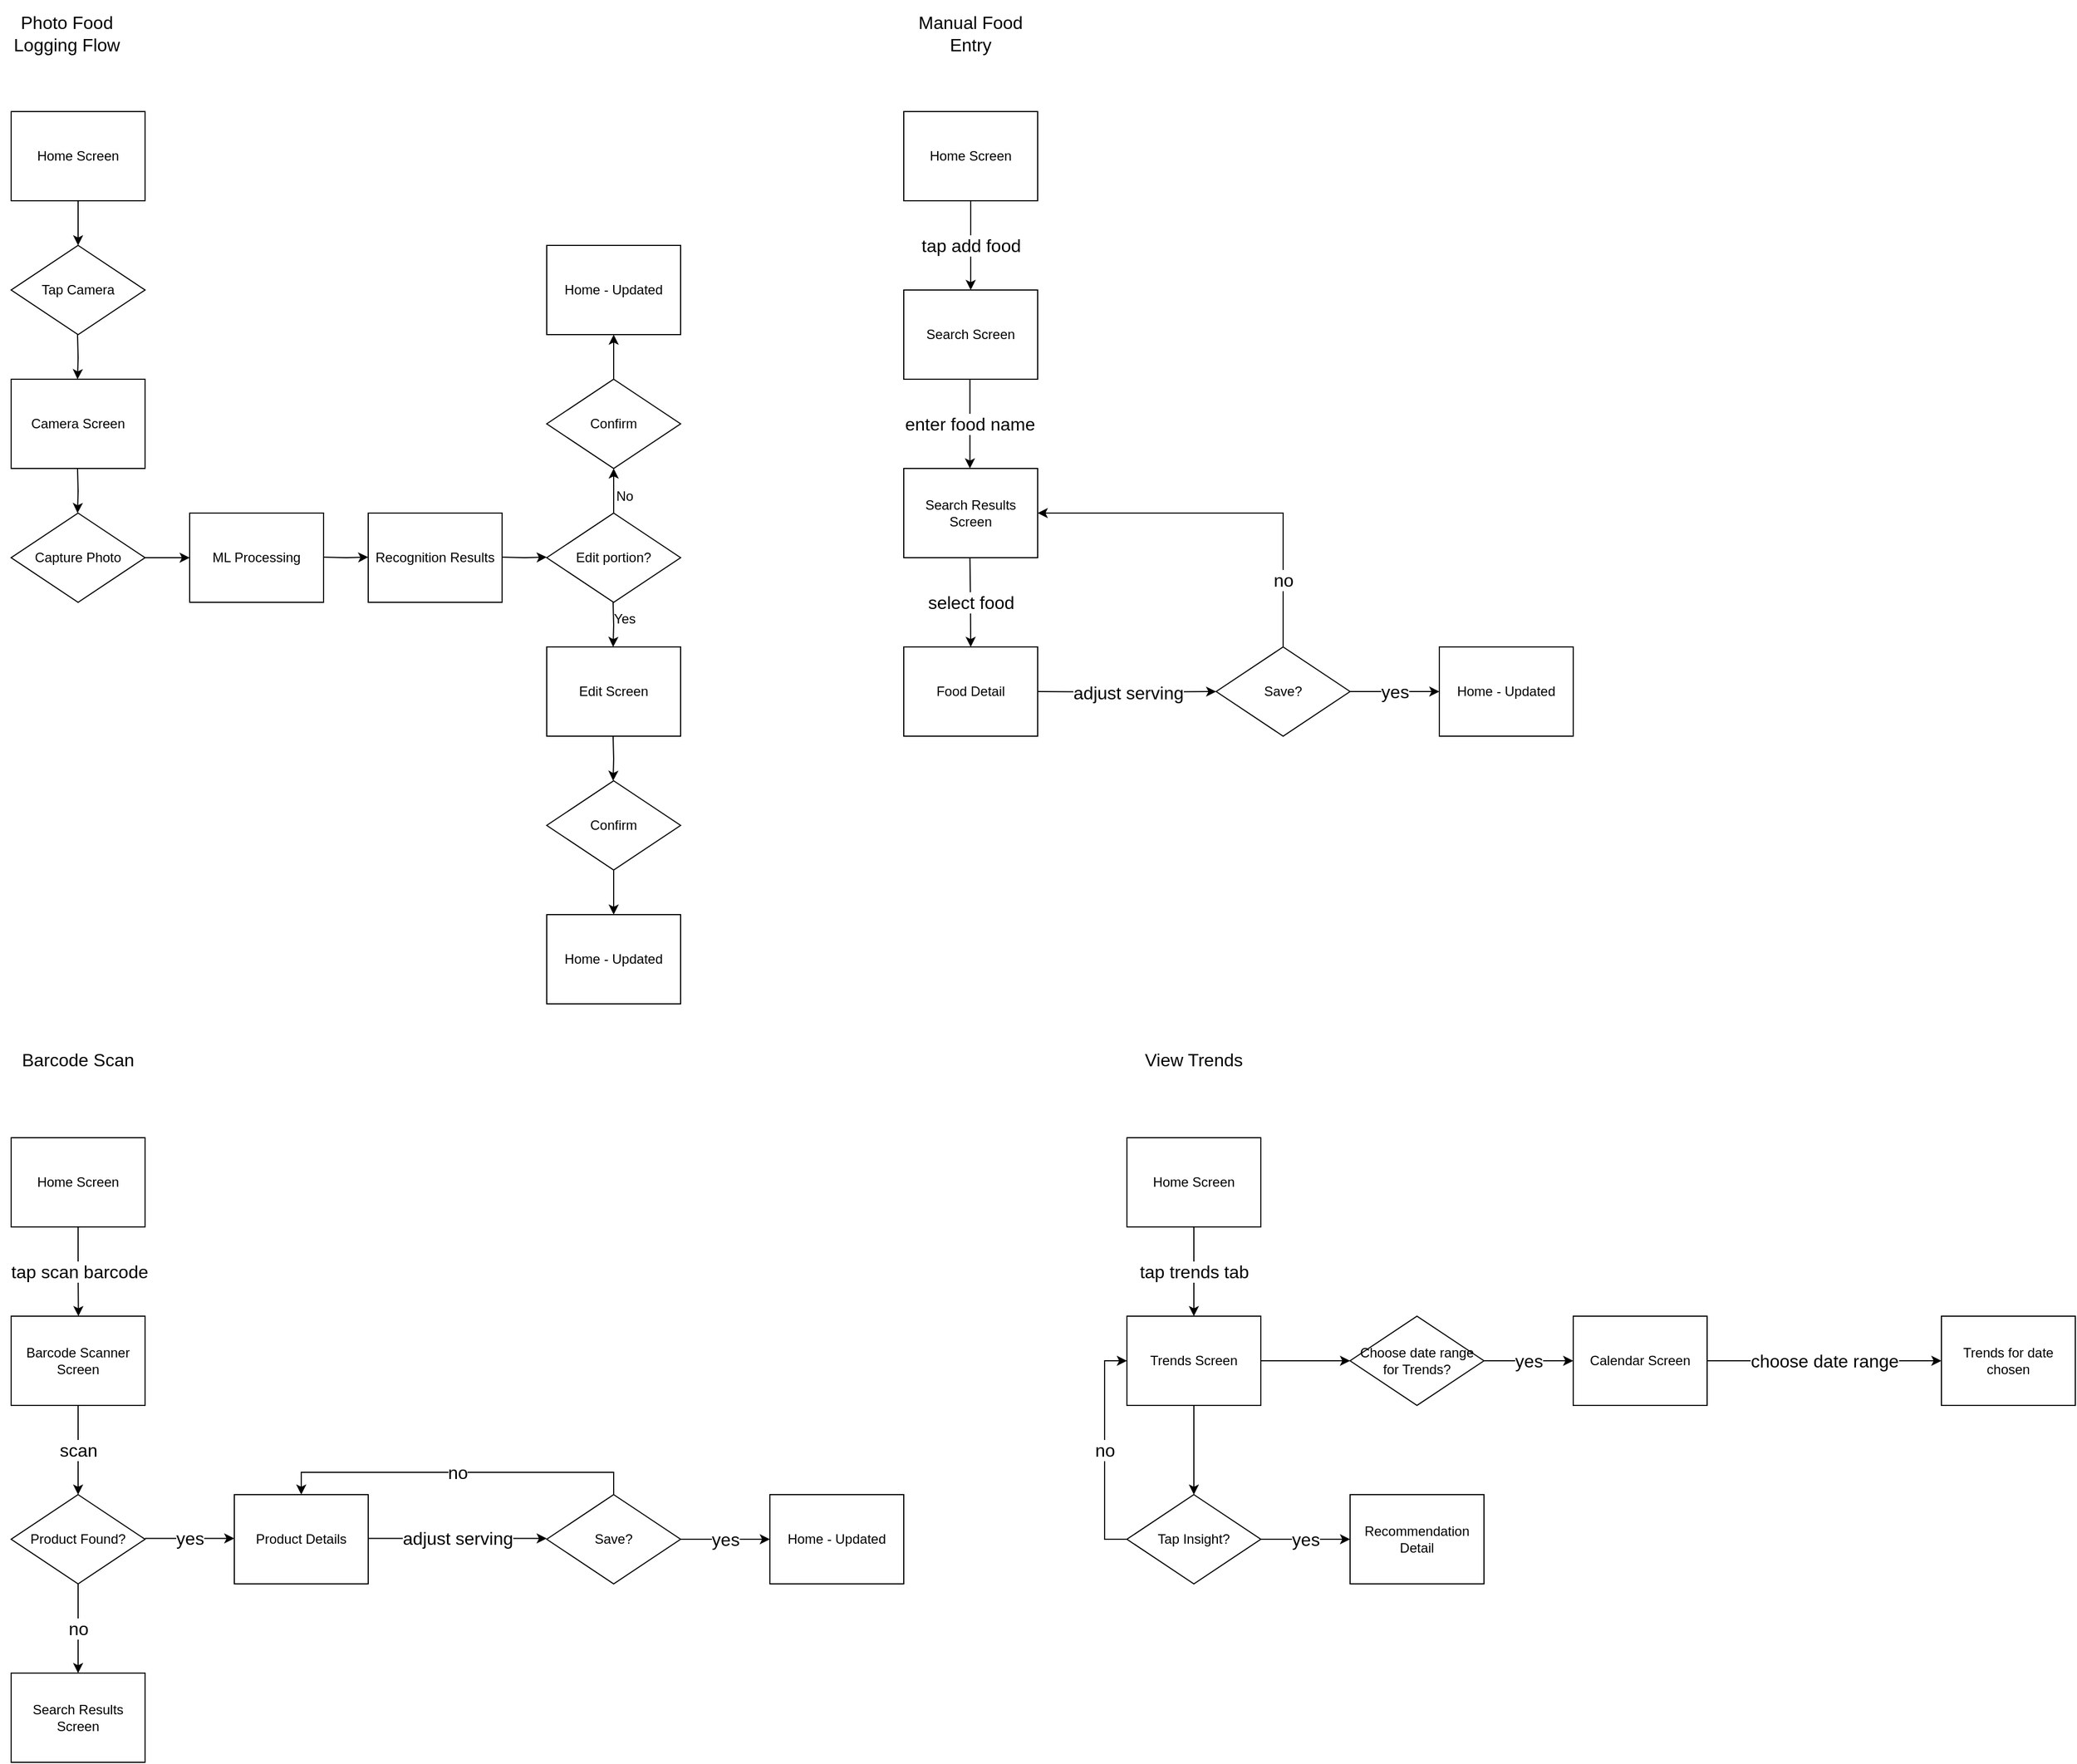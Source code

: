 <mxfile version="28.2.5">
  <diagram name="Page-1" id="edf60f1a-56cd-e834-aa8a-f176f3a09ee4">
    <mxGraphModel dx="1977" dy="2168" grid="1" gridSize="10" guides="1" tooltips="1" connect="1" arrows="1" fold="1" page="1" pageScale="1" pageWidth="1100" pageHeight="850" background="none" math="0" shadow="0">
      <root>
        <mxCell id="0" />
        <mxCell id="1" parent="0" />
        <mxCell id="UQSMR9rfrxmfWVXOI2dR-1" style="edgeStyle=orthogonalEdgeStyle;rounded=0;orthogonalLoop=1;jettySize=auto;html=1;exitX=0.5;exitY=1;exitDx=0;exitDy=0;" edge="1" parent="1" source="0BhQRku9kcQ7Qq6cpFIh-1">
          <mxGeometry relative="1" as="geometry">
            <mxPoint x="140" y="-630" as="sourcePoint" />
            <mxPoint x="140" y="-600" as="targetPoint" />
          </mxGeometry>
        </mxCell>
        <mxCell id="0BhQRku9kcQ7Qq6cpFIh-1" value="Home Screen" style="rounded=0;whiteSpace=wrap;html=1;" parent="1" vertex="1">
          <mxGeometry x="80" y="-720" width="120" height="80" as="geometry" />
        </mxCell>
        <mxCell id="0BhQRku9kcQ7Qq6cpFIh-2" value="Tap Camera" style="rhombus;whiteSpace=wrap;html=1;" parent="1" vertex="1">
          <mxGeometry x="80" y="-600" width="120" height="80" as="geometry" />
        </mxCell>
        <mxCell id="0BhQRku9kcQ7Qq6cpFIh-3" value="&lt;font style=&quot;font-size: 16px;&quot;&gt;Photo Food Logging Flow&lt;/font&gt;" style="text;html=1;align=center;verticalAlign=middle;whiteSpace=wrap;rounded=0;" parent="1" vertex="1">
          <mxGeometry x="70" y="-820" width="120" height="60" as="geometry" />
        </mxCell>
        <mxCell id="UQSMR9rfrxmfWVXOI2dR-3" value="Camera Screen" style="rounded=0;whiteSpace=wrap;html=1;" vertex="1" parent="1">
          <mxGeometry x="80" y="-480" width="120" height="80" as="geometry" />
        </mxCell>
        <mxCell id="UQSMR9rfrxmfWVXOI2dR-4" style="edgeStyle=orthogonalEdgeStyle;rounded=0;orthogonalLoop=1;jettySize=auto;html=1;exitX=0.5;exitY=1;exitDx=0;exitDy=0;" edge="1" parent="1">
          <mxGeometry relative="1" as="geometry">
            <mxPoint x="139.5" y="-520" as="sourcePoint" />
            <mxPoint x="139.5" y="-480" as="targetPoint" />
          </mxGeometry>
        </mxCell>
        <mxCell id="UQSMR9rfrxmfWVXOI2dR-10" style="edgeStyle=orthogonalEdgeStyle;rounded=0;orthogonalLoop=1;jettySize=auto;html=1;exitX=1;exitY=0.5;exitDx=0;exitDy=0;entryX=0;entryY=0.5;entryDx=0;entryDy=0;" edge="1" parent="1" source="UQSMR9rfrxmfWVXOI2dR-5" target="UQSMR9rfrxmfWVXOI2dR-7">
          <mxGeometry relative="1" as="geometry" />
        </mxCell>
        <mxCell id="UQSMR9rfrxmfWVXOI2dR-5" value="Capture Photo" style="rhombus;whiteSpace=wrap;html=1;" vertex="1" parent="1">
          <mxGeometry x="80" y="-360" width="120" height="80" as="geometry" />
        </mxCell>
        <mxCell id="UQSMR9rfrxmfWVXOI2dR-6" style="edgeStyle=orthogonalEdgeStyle;rounded=0;orthogonalLoop=1;jettySize=auto;html=1;exitX=0.5;exitY=1;exitDx=0;exitDy=0;" edge="1" parent="1">
          <mxGeometry relative="1" as="geometry">
            <mxPoint x="139.5" y="-400" as="sourcePoint" />
            <mxPoint x="139.5" y="-360" as="targetPoint" />
          </mxGeometry>
        </mxCell>
        <mxCell id="UQSMR9rfrxmfWVXOI2dR-7" value="ML Processing" style="rounded=0;whiteSpace=wrap;html=1;" vertex="1" parent="1">
          <mxGeometry x="240" y="-360" width="120" height="80" as="geometry" />
        </mxCell>
        <mxCell id="UQSMR9rfrxmfWVXOI2dR-11" value="Recognition Results" style="rounded=0;whiteSpace=wrap;html=1;" vertex="1" parent="1">
          <mxGeometry x="400" y="-360" width="120" height="80" as="geometry" />
        </mxCell>
        <mxCell id="UQSMR9rfrxmfWVXOI2dR-18" style="edgeStyle=orthogonalEdgeStyle;rounded=0;orthogonalLoop=1;jettySize=auto;html=1;exitX=0.5;exitY=0;exitDx=0;exitDy=0;entryX=0.5;entryY=1;entryDx=0;entryDy=0;" edge="1" parent="1" source="UQSMR9rfrxmfWVXOI2dR-12" target="UQSMR9rfrxmfWVXOI2dR-17">
          <mxGeometry relative="1" as="geometry" />
        </mxCell>
        <mxCell id="UQSMR9rfrxmfWVXOI2dR-12" value="Edit portion?" style="rhombus;whiteSpace=wrap;html=1;" vertex="1" parent="1">
          <mxGeometry x="560" y="-360" width="120" height="80" as="geometry" />
        </mxCell>
        <mxCell id="UQSMR9rfrxmfWVXOI2dR-13" style="edgeStyle=orthogonalEdgeStyle;rounded=0;orthogonalLoop=1;jettySize=auto;html=1;exitX=1;exitY=0.5;exitDx=0;exitDy=0;entryX=0;entryY=0.5;entryDx=0;entryDy=0;" edge="1" parent="1">
          <mxGeometry relative="1" as="geometry">
            <mxPoint x="360" y="-320.5" as="sourcePoint" />
            <mxPoint x="400" y="-320.5" as="targetPoint" />
          </mxGeometry>
        </mxCell>
        <mxCell id="UQSMR9rfrxmfWVXOI2dR-16" style="edgeStyle=orthogonalEdgeStyle;rounded=0;orthogonalLoop=1;jettySize=auto;html=1;exitX=1;exitY=0.5;exitDx=0;exitDy=0;entryX=0;entryY=0.5;entryDx=0;entryDy=0;" edge="1" parent="1">
          <mxGeometry relative="1" as="geometry">
            <mxPoint x="520" y="-320.5" as="sourcePoint" />
            <mxPoint x="560" y="-320.5" as="targetPoint" />
          </mxGeometry>
        </mxCell>
        <mxCell id="UQSMR9rfrxmfWVXOI2dR-21" style="edgeStyle=orthogonalEdgeStyle;rounded=0;orthogonalLoop=1;jettySize=auto;html=1;exitX=0.5;exitY=0;exitDx=0;exitDy=0;entryX=0.5;entryY=1;entryDx=0;entryDy=0;" edge="1" parent="1" source="UQSMR9rfrxmfWVXOI2dR-17" target="UQSMR9rfrxmfWVXOI2dR-20">
          <mxGeometry relative="1" as="geometry" />
        </mxCell>
        <mxCell id="UQSMR9rfrxmfWVXOI2dR-17" value="Confirm" style="rhombus;whiteSpace=wrap;html=1;" vertex="1" parent="1">
          <mxGeometry x="560" y="-480" width="120" height="80" as="geometry" />
        </mxCell>
        <mxCell id="UQSMR9rfrxmfWVXOI2dR-19" value="No" style="text;strokeColor=none;align=center;fillColor=none;html=1;verticalAlign=middle;whiteSpace=wrap;rounded=0;" vertex="1" parent="1">
          <mxGeometry x="600" y="-390" width="60" height="30" as="geometry" />
        </mxCell>
        <mxCell id="UQSMR9rfrxmfWVXOI2dR-20" value="Home - Updated" style="rounded=0;whiteSpace=wrap;html=1;" vertex="1" parent="1">
          <mxGeometry x="560" y="-600" width="120" height="80" as="geometry" />
        </mxCell>
        <mxCell id="UQSMR9rfrxmfWVXOI2dR-22" value="Edit Screen" style="rounded=0;whiteSpace=wrap;html=1;" vertex="1" parent="1">
          <mxGeometry x="560" y="-240" width="120" height="80" as="geometry" />
        </mxCell>
        <mxCell id="UQSMR9rfrxmfWVXOI2dR-29" style="edgeStyle=orthogonalEdgeStyle;rounded=0;orthogonalLoop=1;jettySize=auto;html=1;exitX=0.5;exitY=1;exitDx=0;exitDy=0;entryX=0.5;entryY=0;entryDx=0;entryDy=0;" edge="1" source="UQSMR9rfrxmfWVXOI2dR-30" target="UQSMR9rfrxmfWVXOI2dR-31" parent="1">
          <mxGeometry relative="1" as="geometry" />
        </mxCell>
        <mxCell id="UQSMR9rfrxmfWVXOI2dR-30" value="Confirm" style="rhombus;whiteSpace=wrap;html=1;" vertex="1" parent="1">
          <mxGeometry x="560" y="-120" width="120" height="80" as="geometry" />
        </mxCell>
        <mxCell id="UQSMR9rfrxmfWVXOI2dR-31" value="Home - Updated" style="rounded=0;whiteSpace=wrap;html=1;" vertex="1" parent="1">
          <mxGeometry x="560" width="120" height="80" as="geometry" />
        </mxCell>
        <mxCell id="UQSMR9rfrxmfWVXOI2dR-32" style="edgeStyle=orthogonalEdgeStyle;rounded=0;orthogonalLoop=1;jettySize=auto;html=1;exitX=0.5;exitY=1;exitDx=0;exitDy=0;entryX=0.5;entryY=0;entryDx=0;entryDy=0;" edge="1" parent="1">
          <mxGeometry relative="1" as="geometry">
            <mxPoint x="619.5" y="-160" as="sourcePoint" />
            <mxPoint x="619.5" y="-120" as="targetPoint" />
          </mxGeometry>
        </mxCell>
        <mxCell id="UQSMR9rfrxmfWVXOI2dR-33" style="edgeStyle=orthogonalEdgeStyle;rounded=0;orthogonalLoop=1;jettySize=auto;html=1;exitX=0.5;exitY=1;exitDx=0;exitDy=0;entryX=0.5;entryY=0;entryDx=0;entryDy=0;" edge="1" parent="1">
          <mxGeometry relative="1" as="geometry">
            <mxPoint x="619.5" y="-280" as="sourcePoint" />
            <mxPoint x="619.5" y="-240" as="targetPoint" />
          </mxGeometry>
        </mxCell>
        <mxCell id="UQSMR9rfrxmfWVXOI2dR-34" value="Yes" style="text;strokeColor=none;align=center;fillColor=none;html=1;verticalAlign=middle;whiteSpace=wrap;rounded=0;" vertex="1" parent="1">
          <mxGeometry x="600" y="-280" width="60" height="30" as="geometry" />
        </mxCell>
        <mxCell id="UQSMR9rfrxmfWVXOI2dR-35" value="&lt;font style=&quot;font-size: 16px;&quot;&gt;tap add food&lt;/font&gt;" style="edgeStyle=orthogonalEdgeStyle;rounded=0;orthogonalLoop=1;jettySize=auto;html=1;exitX=0.5;exitY=1;exitDx=0;exitDy=0;entryX=0.5;entryY=0;entryDx=0;entryDy=0;" edge="1" source="UQSMR9rfrxmfWVXOI2dR-36" parent="1" target="UQSMR9rfrxmfWVXOI2dR-38">
          <mxGeometry relative="1" as="geometry">
            <mxPoint x="940" y="-630" as="sourcePoint" />
            <mxPoint x="940" y="-600" as="targetPoint" />
          </mxGeometry>
        </mxCell>
        <mxCell id="UQSMR9rfrxmfWVXOI2dR-36" value="Home Screen" style="rounded=0;whiteSpace=wrap;html=1;" vertex="1" parent="1">
          <mxGeometry x="880" y="-720" width="120" height="80" as="geometry" />
        </mxCell>
        <mxCell id="UQSMR9rfrxmfWVXOI2dR-38" value="Search Screen" style="rounded=0;whiteSpace=wrap;html=1;" vertex="1" parent="1">
          <mxGeometry x="880" y="-560" width="120" height="80" as="geometry" />
        </mxCell>
        <mxCell id="UQSMR9rfrxmfWVXOI2dR-43" value="Search Results Screen" style="rounded=0;whiteSpace=wrap;html=1;" vertex="1" parent="1">
          <mxGeometry x="880" y="-400" width="120" height="80" as="geometry" />
        </mxCell>
        <mxCell id="UQSMR9rfrxmfWVXOI2dR-44" value="Food Detail" style="rounded=0;whiteSpace=wrap;html=1;" vertex="1" parent="1">
          <mxGeometry x="880" y="-240" width="120" height="80" as="geometry" />
        </mxCell>
        <mxCell id="UQSMR9rfrxmfWVXOI2dR-48" value="&lt;font style=&quot;font-size: 16px;&quot;&gt;adjust serving&lt;/font&gt;" style="edgeStyle=orthogonalEdgeStyle;rounded=0;orthogonalLoop=1;jettySize=auto;html=1;entryX=0;entryY=0.5;entryDx=0;entryDy=0;" edge="1" parent="1" target="UQSMR9rfrxmfWVXOI2dR-66">
          <mxGeometry relative="1" as="geometry">
            <mxPoint x="1000" y="-200" as="sourcePoint" />
            <mxPoint x="1030" y="-200.64" as="targetPoint" />
          </mxGeometry>
        </mxCell>
        <mxCell id="UQSMR9rfrxmfWVXOI2dR-52" value="Home - Updated" style="rounded=0;whiteSpace=wrap;html=1;" vertex="1" parent="1">
          <mxGeometry x="1360" y="-240" width="120" height="80" as="geometry" />
        </mxCell>
        <mxCell id="UQSMR9rfrxmfWVXOI2dR-57" value="&lt;font style=&quot;font-size: 16px;&quot;&gt;select food&lt;/font&gt;" style="edgeStyle=orthogonalEdgeStyle;rounded=0;orthogonalLoop=1;jettySize=auto;html=1;exitX=0.5;exitY=1;exitDx=0;exitDy=0;entryX=0.5;entryY=0;entryDx=0;entryDy=0;" edge="1" parent="1" target="UQSMR9rfrxmfWVXOI2dR-44">
          <mxGeometry relative="1" as="geometry">
            <mxPoint x="939.29" y="-320" as="sourcePoint" />
            <mxPoint x="939.29" y="-280" as="targetPoint" />
          </mxGeometry>
        </mxCell>
        <mxCell id="UQSMR9rfrxmfWVXOI2dR-62" value="&lt;font style=&quot;font-size: 16px;&quot;&gt;enter food name&lt;/font&gt;" style="edgeStyle=orthogonalEdgeStyle;rounded=0;orthogonalLoop=1;jettySize=auto;html=1;exitX=0.5;exitY=1;exitDx=0;exitDy=0;entryX=0.5;entryY=0;entryDx=0;entryDy=0;" edge="1" parent="1">
          <mxGeometry relative="1" as="geometry">
            <mxPoint x="939.29" y="-480" as="sourcePoint" />
            <mxPoint x="939.29" y="-400" as="targetPoint" />
          </mxGeometry>
        </mxCell>
        <mxCell id="UQSMR9rfrxmfWVXOI2dR-68" value="&lt;font style=&quot;font-size: 16px;&quot;&gt;no&lt;/font&gt;" style="edgeStyle=orthogonalEdgeStyle;rounded=0;orthogonalLoop=1;jettySize=auto;html=1;exitX=0.5;exitY=0;exitDx=0;exitDy=0;entryX=1;entryY=0.5;entryDx=0;entryDy=0;" edge="1" parent="1" source="UQSMR9rfrxmfWVXOI2dR-66" target="UQSMR9rfrxmfWVXOI2dR-43">
          <mxGeometry x="-0.647" relative="1" as="geometry">
            <mxPoint as="offset" />
          </mxGeometry>
        </mxCell>
        <mxCell id="UQSMR9rfrxmfWVXOI2dR-70" value="&lt;font style=&quot;font-size: 16px;&quot;&gt;yes&lt;/font&gt;" style="edgeStyle=orthogonalEdgeStyle;rounded=0;orthogonalLoop=1;jettySize=auto;html=1;exitX=1;exitY=0.5;exitDx=0;exitDy=0;entryX=0;entryY=0.5;entryDx=0;entryDy=0;" edge="1" parent="1" source="UQSMR9rfrxmfWVXOI2dR-66" target="UQSMR9rfrxmfWVXOI2dR-52">
          <mxGeometry relative="1" as="geometry" />
        </mxCell>
        <mxCell id="UQSMR9rfrxmfWVXOI2dR-66" value="Save?" style="rhombus;whiteSpace=wrap;html=1;" vertex="1" parent="1">
          <mxGeometry x="1160" y="-240" width="120" height="80" as="geometry" />
        </mxCell>
        <mxCell id="UQSMR9rfrxmfWVXOI2dR-71" value="&lt;font style=&quot;font-size: 16px;&quot;&gt;Manual Food Entry&lt;/font&gt;" style="text;html=1;align=center;verticalAlign=middle;whiteSpace=wrap;rounded=0;" vertex="1" parent="1">
          <mxGeometry x="880" y="-820" width="120" height="60" as="geometry" />
        </mxCell>
        <mxCell id="UQSMR9rfrxmfWVXOI2dR-75" value="tap scan barcode" style="edgeStyle=orthogonalEdgeStyle;rounded=0;orthogonalLoop=1;jettySize=auto;html=1;exitX=0.5;exitY=1;exitDx=0;exitDy=0;fontSize=16;" edge="1" parent="1" source="UQSMR9rfrxmfWVXOI2dR-74">
          <mxGeometry relative="1" as="geometry">
            <mxPoint x="140.286" y="360" as="targetPoint" />
          </mxGeometry>
        </mxCell>
        <mxCell id="UQSMR9rfrxmfWVXOI2dR-74" value="Home Screen" style="rounded=0;whiteSpace=wrap;html=1;" vertex="1" parent="1">
          <mxGeometry x="80" y="200" width="120" height="80" as="geometry" />
        </mxCell>
        <mxCell id="UQSMR9rfrxmfWVXOI2dR-80" value="scan" style="edgeStyle=orthogonalEdgeStyle;rounded=0;orthogonalLoop=1;jettySize=auto;html=1;exitX=0.5;exitY=1;exitDx=0;exitDy=0;entryX=0.5;entryY=0;entryDx=0;entryDy=0;fontSize=16;" edge="1" parent="1" source="UQSMR9rfrxmfWVXOI2dR-76" target="UQSMR9rfrxmfWVXOI2dR-77">
          <mxGeometry relative="1" as="geometry" />
        </mxCell>
        <mxCell id="UQSMR9rfrxmfWVXOI2dR-76" value="Barcode Scanner Screen" style="rounded=0;whiteSpace=wrap;html=1;" vertex="1" parent="1">
          <mxGeometry x="80" y="360" width="120" height="80" as="geometry" />
        </mxCell>
        <mxCell id="UQSMR9rfrxmfWVXOI2dR-86" value="no" style="edgeStyle=orthogonalEdgeStyle;rounded=0;orthogonalLoop=1;jettySize=auto;html=1;exitX=0.5;exitY=1;exitDx=0;exitDy=0;entryX=0.5;entryY=0;entryDx=0;entryDy=0;fontSize=16;" edge="1" parent="1" source="UQSMR9rfrxmfWVXOI2dR-77" target="UQSMR9rfrxmfWVXOI2dR-85">
          <mxGeometry relative="1" as="geometry" />
        </mxCell>
        <mxCell id="UQSMR9rfrxmfWVXOI2dR-77" value="Product Found?" style="rhombus;whiteSpace=wrap;html=1;" vertex="1" parent="1">
          <mxGeometry x="80" y="520" width="120" height="80" as="geometry" />
        </mxCell>
        <mxCell id="UQSMR9rfrxmfWVXOI2dR-81" value="&lt;font style=&quot;font-size: 16px;&quot;&gt;yes&lt;/font&gt;" style="edgeStyle=orthogonalEdgeStyle;rounded=0;orthogonalLoop=1;jettySize=auto;html=1;exitX=1;exitY=0.5;exitDx=0;exitDy=0;entryX=0;entryY=0.5;entryDx=0;entryDy=0;" edge="1" parent="1">
          <mxGeometry relative="1" as="geometry">
            <mxPoint x="200" y="559.29" as="sourcePoint" />
            <mxPoint x="280" y="559.29" as="targetPoint" />
          </mxGeometry>
        </mxCell>
        <mxCell id="UQSMR9rfrxmfWVXOI2dR-82" value="Product Details" style="rounded=0;whiteSpace=wrap;html=1;" vertex="1" parent="1">
          <mxGeometry x="280" y="520" width="120" height="80" as="geometry" />
        </mxCell>
        <mxCell id="UQSMR9rfrxmfWVXOI2dR-83" value="&lt;font style=&quot;font-size: 16px;&quot;&gt;adjust serving&lt;/font&gt;" style="edgeStyle=orthogonalEdgeStyle;rounded=0;orthogonalLoop=1;jettySize=auto;html=1;entryX=0;entryY=0.5;entryDx=0;entryDy=0;" edge="1" parent="1">
          <mxGeometry relative="1" as="geometry">
            <mxPoint x="400" y="559.29" as="sourcePoint" />
            <mxPoint x="560" y="559.29" as="targetPoint" />
          </mxGeometry>
        </mxCell>
        <mxCell id="UQSMR9rfrxmfWVXOI2dR-88" value="yes" style="edgeStyle=orthogonalEdgeStyle;rounded=0;orthogonalLoop=1;jettySize=auto;html=1;exitX=1;exitY=0.5;exitDx=0;exitDy=0;entryX=0;entryY=0.5;entryDx=0;entryDy=0;fontSize=16;" edge="1" parent="1" source="UQSMR9rfrxmfWVXOI2dR-84" target="UQSMR9rfrxmfWVXOI2dR-87">
          <mxGeometry relative="1" as="geometry" />
        </mxCell>
        <mxCell id="UQSMR9rfrxmfWVXOI2dR-89" value="no" style="edgeStyle=orthogonalEdgeStyle;rounded=0;orthogonalLoop=1;jettySize=auto;html=1;exitX=0.5;exitY=0;exitDx=0;exitDy=0;entryX=0.5;entryY=0;entryDx=0;entryDy=0;fontSize=16;" edge="1" parent="1" source="UQSMR9rfrxmfWVXOI2dR-84" target="UQSMR9rfrxmfWVXOI2dR-82">
          <mxGeometry relative="1" as="geometry" />
        </mxCell>
        <mxCell id="UQSMR9rfrxmfWVXOI2dR-84" value="Save?" style="rhombus;whiteSpace=wrap;html=1;" vertex="1" parent="1">
          <mxGeometry x="560" y="520" width="120" height="80" as="geometry" />
        </mxCell>
        <mxCell id="UQSMR9rfrxmfWVXOI2dR-85" value="Search Results Screen" style="rounded=0;whiteSpace=wrap;html=1;" vertex="1" parent="1">
          <mxGeometry x="80" y="680" width="120" height="80" as="geometry" />
        </mxCell>
        <mxCell id="UQSMR9rfrxmfWVXOI2dR-87" value="Home - Updated" style="rounded=0;whiteSpace=wrap;html=1;" vertex="1" parent="1">
          <mxGeometry x="760" y="520" width="120" height="80" as="geometry" />
        </mxCell>
        <mxCell id="UQSMR9rfrxmfWVXOI2dR-90" value="&lt;font style=&quot;font-size: 16px;&quot;&gt;Barcode Scan&lt;/font&gt;" style="text;html=1;align=center;verticalAlign=middle;whiteSpace=wrap;rounded=0;" vertex="1" parent="1">
          <mxGeometry x="80" y="100" width="120" height="60" as="geometry" />
        </mxCell>
        <mxCell id="UQSMR9rfrxmfWVXOI2dR-91" value="&lt;font style=&quot;font-size: 16px;&quot;&gt;View Trends&lt;/font&gt;" style="text;html=1;align=center;verticalAlign=middle;whiteSpace=wrap;rounded=0;" vertex="1" parent="1">
          <mxGeometry x="1080" y="100" width="120" height="60" as="geometry" />
        </mxCell>
        <mxCell id="UQSMR9rfrxmfWVXOI2dR-94" value="tap trends tab" style="edgeStyle=orthogonalEdgeStyle;rounded=0;orthogonalLoop=1;jettySize=auto;html=1;exitX=0.5;exitY=1;exitDx=0;exitDy=0;entryX=0.5;entryY=0;entryDx=0;entryDy=0;fontSize=16;" edge="1" parent="1" source="UQSMR9rfrxmfWVXOI2dR-92" target="UQSMR9rfrxmfWVXOI2dR-93">
          <mxGeometry relative="1" as="geometry" />
        </mxCell>
        <mxCell id="UQSMR9rfrxmfWVXOI2dR-92" value="Home Screen" style="rounded=0;whiteSpace=wrap;html=1;" vertex="1" parent="1">
          <mxGeometry x="1080" y="200" width="120" height="80" as="geometry" />
        </mxCell>
        <mxCell id="UQSMR9rfrxmfWVXOI2dR-98" style="edgeStyle=orthogonalEdgeStyle;rounded=0;orthogonalLoop=1;jettySize=auto;html=1;exitX=1;exitY=0.5;exitDx=0;exitDy=0;entryX=0;entryY=0.5;entryDx=0;entryDy=0;" edge="1" parent="1" source="UQSMR9rfrxmfWVXOI2dR-93" target="UQSMR9rfrxmfWVXOI2dR-96">
          <mxGeometry relative="1" as="geometry" />
        </mxCell>
        <mxCell id="UQSMR9rfrxmfWVXOI2dR-103" style="edgeStyle=orthogonalEdgeStyle;rounded=0;orthogonalLoop=1;jettySize=auto;html=1;exitX=0.5;exitY=1;exitDx=0;exitDy=0;entryX=0.5;entryY=0;entryDx=0;entryDy=0;" edge="1" parent="1" source="UQSMR9rfrxmfWVXOI2dR-93" target="UQSMR9rfrxmfWVXOI2dR-102">
          <mxGeometry relative="1" as="geometry" />
        </mxCell>
        <mxCell id="UQSMR9rfrxmfWVXOI2dR-93" value="Trends Screen" style="rounded=0;whiteSpace=wrap;html=1;" vertex="1" parent="1">
          <mxGeometry x="1080" y="360" width="120" height="80" as="geometry" />
        </mxCell>
        <mxCell id="UQSMR9rfrxmfWVXOI2dR-101" value="choose date range" style="edgeStyle=orthogonalEdgeStyle;rounded=0;orthogonalLoop=1;jettySize=auto;html=1;exitX=1;exitY=0.5;exitDx=0;exitDy=0;entryX=0;entryY=0.5;entryDx=0;entryDy=0;fontSize=16;" edge="1" parent="1" source="UQSMR9rfrxmfWVXOI2dR-95" target="UQSMR9rfrxmfWVXOI2dR-100">
          <mxGeometry relative="1" as="geometry" />
        </mxCell>
        <mxCell id="UQSMR9rfrxmfWVXOI2dR-95" value="Calendar Screen" style="rounded=0;whiteSpace=wrap;html=1;" vertex="1" parent="1">
          <mxGeometry x="1480" y="360" width="120" height="80" as="geometry" />
        </mxCell>
        <mxCell id="UQSMR9rfrxmfWVXOI2dR-99" value="yes" style="edgeStyle=orthogonalEdgeStyle;rounded=0;orthogonalLoop=1;jettySize=auto;html=1;exitX=1;exitY=0.5;exitDx=0;exitDy=0;entryX=0;entryY=0.5;entryDx=0;entryDy=0;fontSize=16;" edge="1" parent="1" source="UQSMR9rfrxmfWVXOI2dR-96" target="UQSMR9rfrxmfWVXOI2dR-95">
          <mxGeometry relative="1" as="geometry" />
        </mxCell>
        <mxCell id="UQSMR9rfrxmfWVXOI2dR-96" value="Choose date range for Trends?" style="rhombus;whiteSpace=wrap;html=1;" vertex="1" parent="1">
          <mxGeometry x="1280" y="360" width="120" height="80" as="geometry" />
        </mxCell>
        <mxCell id="UQSMR9rfrxmfWVXOI2dR-100" value="Trends for date chosen" style="rounded=0;whiteSpace=wrap;html=1;" vertex="1" parent="1">
          <mxGeometry x="1810" y="360" width="120" height="80" as="geometry" />
        </mxCell>
        <mxCell id="UQSMR9rfrxmfWVXOI2dR-104" value="no" style="edgeStyle=orthogonalEdgeStyle;rounded=0;orthogonalLoop=1;jettySize=auto;html=1;exitX=0;exitY=0.5;exitDx=0;exitDy=0;entryX=0;entryY=0.5;entryDx=0;entryDy=0;fontSize=16;" edge="1" parent="1" source="UQSMR9rfrxmfWVXOI2dR-102" target="UQSMR9rfrxmfWVXOI2dR-93">
          <mxGeometry relative="1" as="geometry" />
        </mxCell>
        <mxCell id="UQSMR9rfrxmfWVXOI2dR-106" value="yes" style="edgeStyle=orthogonalEdgeStyle;rounded=0;orthogonalLoop=1;jettySize=auto;html=1;exitX=1;exitY=0.5;exitDx=0;exitDy=0;entryX=0;entryY=0.5;entryDx=0;entryDy=0;fontSize=16;" edge="1" parent="1" source="UQSMR9rfrxmfWVXOI2dR-102" target="UQSMR9rfrxmfWVXOI2dR-105">
          <mxGeometry relative="1" as="geometry" />
        </mxCell>
        <mxCell id="UQSMR9rfrxmfWVXOI2dR-102" value="Tap Insight?" style="rhombus;whiteSpace=wrap;html=1;" vertex="1" parent="1">
          <mxGeometry x="1080" y="520" width="120" height="80" as="geometry" />
        </mxCell>
        <mxCell id="UQSMR9rfrxmfWVXOI2dR-105" value="Recommendation Detail" style="rounded=0;whiteSpace=wrap;html=1;" vertex="1" parent="1">
          <mxGeometry x="1280" y="520" width="120" height="80" as="geometry" />
        </mxCell>
      </root>
    </mxGraphModel>
  </diagram>
</mxfile>
